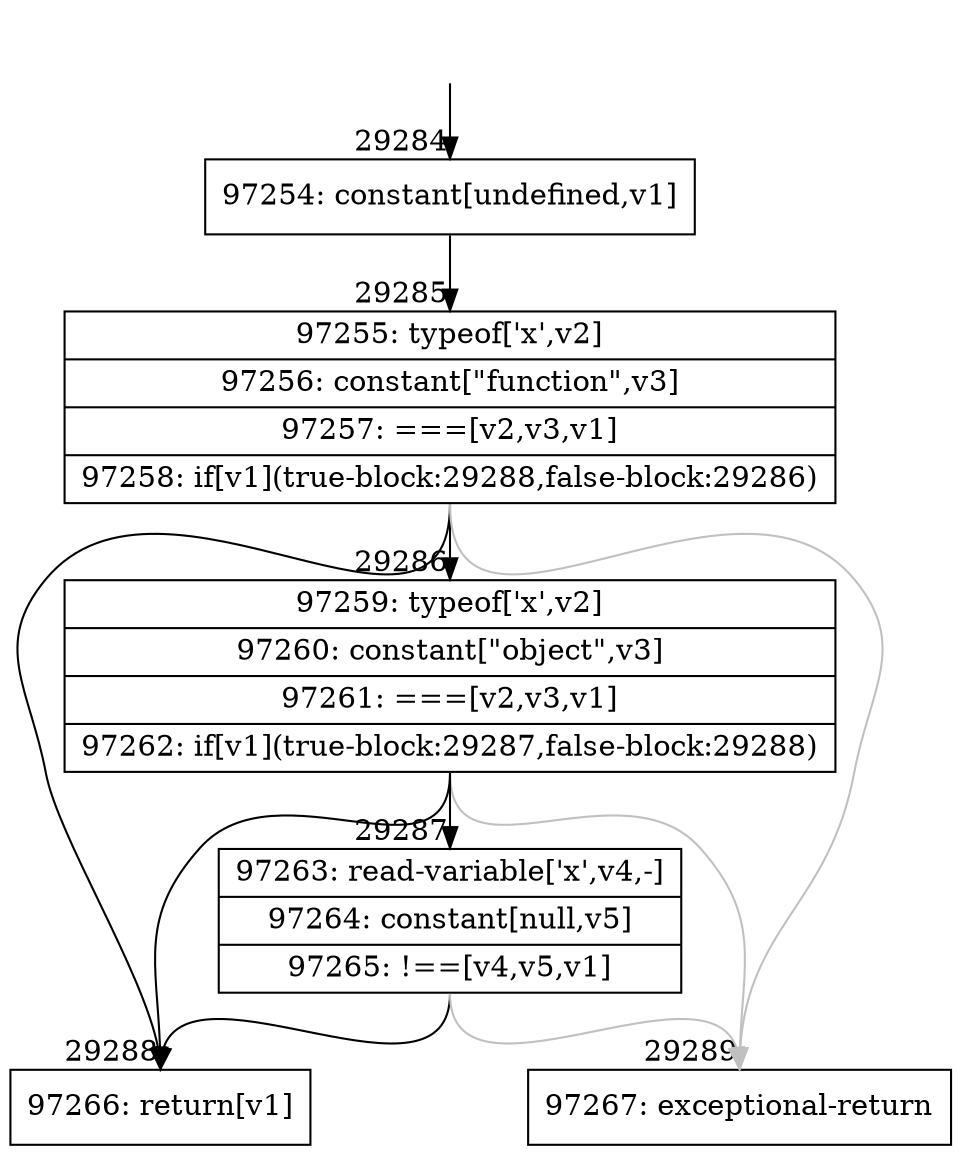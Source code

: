 digraph {
rankdir="TD"
BB_entry2601[shape=none,label=""];
BB_entry2601 -> BB29284 [tailport=s, headport=n, headlabel="    29284"]
BB29284 [shape=record label="{97254: constant[undefined,v1]}" ] 
BB29284 -> BB29285 [tailport=s, headport=n, headlabel="      29285"]
BB29285 [shape=record label="{97255: typeof['x',v2]|97256: constant[\"function\",v3]|97257: ===[v2,v3,v1]|97258: if[v1](true-block:29288,false-block:29286)}" ] 
BB29285 -> BB29288 [tailport=s, headport=n, headlabel="      29288"]
BB29285 -> BB29286 [tailport=s, headport=n, headlabel="      29286"]
BB29285 -> BB29289 [tailport=s, headport=n, color=gray, headlabel="      29289"]
BB29286 [shape=record label="{97259: typeof['x',v2]|97260: constant[\"object\",v3]|97261: ===[v2,v3,v1]|97262: if[v1](true-block:29287,false-block:29288)}" ] 
BB29286 -> BB29288 [tailport=s, headport=n]
BB29286 -> BB29287 [tailport=s, headport=n, headlabel="      29287"]
BB29286 -> BB29289 [tailport=s, headport=n, color=gray]
BB29287 [shape=record label="{97263: read-variable['x',v4,-]|97264: constant[null,v5]|97265: !==[v4,v5,v1]}" ] 
BB29287 -> BB29288 [tailport=s, headport=n]
BB29287 -> BB29289 [tailport=s, headport=n, color=gray]
BB29288 [shape=record label="{97266: return[v1]}" ] 
BB29289 [shape=record label="{97267: exceptional-return}" ] 
//#$~ 52931
}
